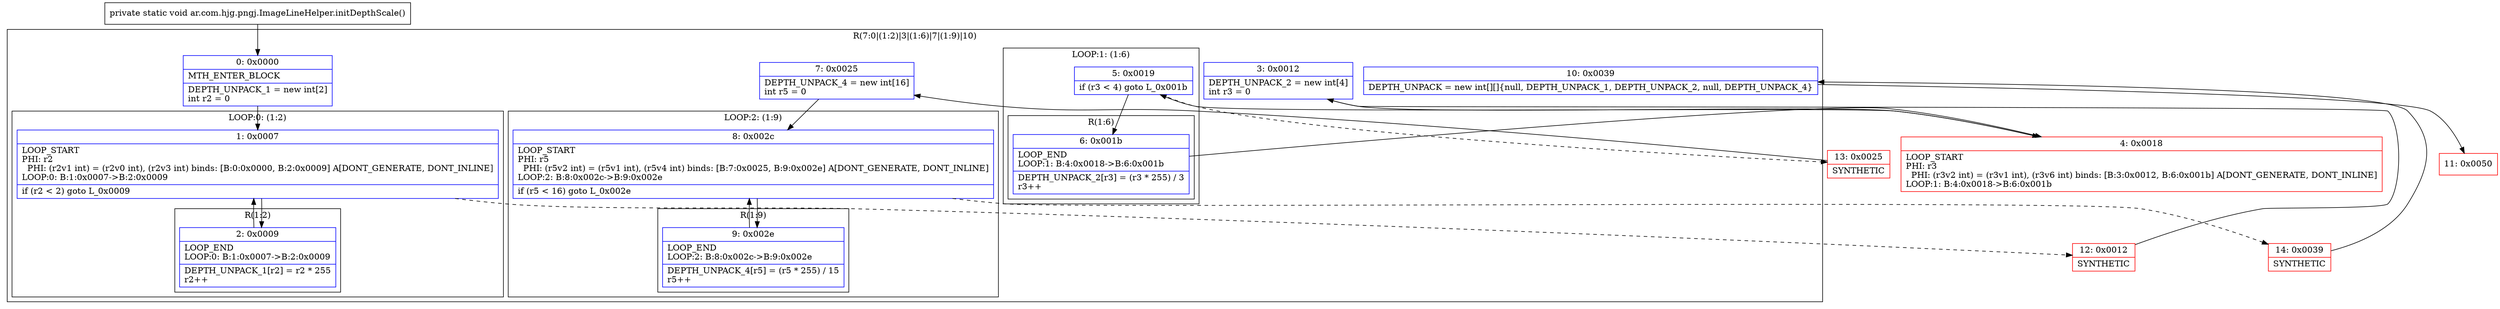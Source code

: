 digraph "CFG forar.com.hjg.pngj.ImageLineHelper.initDepthScale()V" {
subgraph cluster_Region_44691123 {
label = "R(7:0|(1:2)|3|(1:6)|7|(1:9)|10)";
node [shape=record,color=blue];
Node_0 [shape=record,label="{0\:\ 0x0000|MTH_ENTER_BLOCK\l|DEPTH_UNPACK_1 = new int[2]\lint r2 = 0\l}"];
subgraph cluster_LoopRegion_2146478403 {
label = "LOOP:0: (1:2)";
node [shape=record,color=blue];
Node_1 [shape=record,label="{1\:\ 0x0007|LOOP_START\lPHI: r2 \l  PHI: (r2v1 int) = (r2v0 int), (r2v3 int) binds: [B:0:0x0000, B:2:0x0009] A[DONT_GENERATE, DONT_INLINE]\lLOOP:0: B:1:0x0007\-\>B:2:0x0009\l|if (r2 \< 2) goto L_0x0009\l}"];
subgraph cluster_Region_1257814004 {
label = "R(1:2)";
node [shape=record,color=blue];
Node_2 [shape=record,label="{2\:\ 0x0009|LOOP_END\lLOOP:0: B:1:0x0007\-\>B:2:0x0009\l|DEPTH_UNPACK_1[r2] = r2 * 255\lr2++\l}"];
}
}
Node_3 [shape=record,label="{3\:\ 0x0012|DEPTH_UNPACK_2 = new int[4]\lint r3 = 0\l}"];
subgraph cluster_LoopRegion_1353774491 {
label = "LOOP:1: (1:6)";
node [shape=record,color=blue];
Node_5 [shape=record,label="{5\:\ 0x0019|if (r3 \< 4) goto L_0x001b\l}"];
subgraph cluster_Region_497108296 {
label = "R(1:6)";
node [shape=record,color=blue];
Node_6 [shape=record,label="{6\:\ 0x001b|LOOP_END\lLOOP:1: B:4:0x0018\-\>B:6:0x001b\l|DEPTH_UNPACK_2[r3] = (r3 * 255) \/ 3\lr3++\l}"];
}
}
Node_7 [shape=record,label="{7\:\ 0x0025|DEPTH_UNPACK_4 = new int[16]\lint r5 = 0\l}"];
subgraph cluster_LoopRegion_1734429966 {
label = "LOOP:2: (1:9)";
node [shape=record,color=blue];
Node_8 [shape=record,label="{8\:\ 0x002c|LOOP_START\lPHI: r5 \l  PHI: (r5v2 int) = (r5v1 int), (r5v4 int) binds: [B:7:0x0025, B:9:0x002e] A[DONT_GENERATE, DONT_INLINE]\lLOOP:2: B:8:0x002c\-\>B:9:0x002e\l|if (r5 \< 16) goto L_0x002e\l}"];
subgraph cluster_Region_1747521793 {
label = "R(1:9)";
node [shape=record,color=blue];
Node_9 [shape=record,label="{9\:\ 0x002e|LOOP_END\lLOOP:2: B:8:0x002c\-\>B:9:0x002e\l|DEPTH_UNPACK_4[r5] = (r5 * 255) \/ 15\lr5++\l}"];
}
}
Node_10 [shape=record,label="{10\:\ 0x0039|DEPTH_UNPACK = new int[][]\{null, DEPTH_UNPACK_1, DEPTH_UNPACK_2, null, DEPTH_UNPACK_4\}\l}"];
}
Node_4 [shape=record,color=red,label="{4\:\ 0x0018|LOOP_START\lPHI: r3 \l  PHI: (r3v2 int) = (r3v1 int), (r3v6 int) binds: [B:3:0x0012, B:6:0x001b] A[DONT_GENERATE, DONT_INLINE]\lLOOP:1: B:4:0x0018\-\>B:6:0x001b\l}"];
Node_11 [shape=record,color=red,label="{11\:\ 0x0050}"];
Node_12 [shape=record,color=red,label="{12\:\ 0x0012|SYNTHETIC\l}"];
Node_13 [shape=record,color=red,label="{13\:\ 0x0025|SYNTHETIC\l}"];
Node_14 [shape=record,color=red,label="{14\:\ 0x0039|SYNTHETIC\l}"];
MethodNode[shape=record,label="{private static void ar.com.hjg.pngj.ImageLineHelper.initDepthScale() }"];
MethodNode -> Node_0;
Node_0 -> Node_1;
Node_1 -> Node_2;
Node_1 -> Node_12[style=dashed];
Node_2 -> Node_1;
Node_3 -> Node_4;
Node_5 -> Node_6;
Node_5 -> Node_13[style=dashed];
Node_6 -> Node_4;
Node_7 -> Node_8;
Node_8 -> Node_9;
Node_8 -> Node_14[style=dashed];
Node_9 -> Node_8;
Node_10 -> Node_11;
Node_4 -> Node_5;
Node_12 -> Node_3;
Node_13 -> Node_7;
Node_14 -> Node_10;
}

